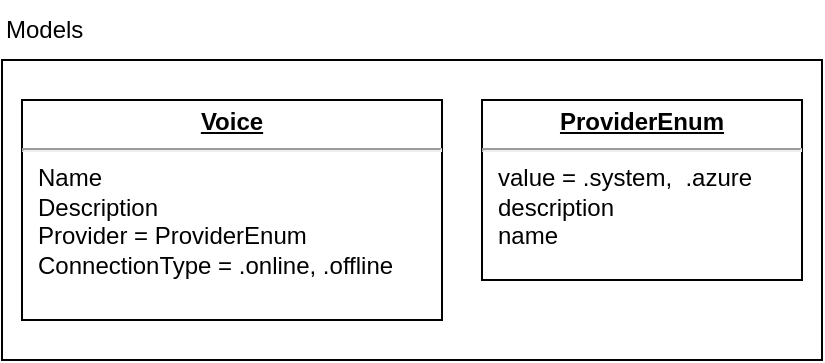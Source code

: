 <mxfile version="21.1.4" type="github">
  <diagram name="Page-1" id="ZOMPnf_Qf6jLGYzsngLL">
    <mxGraphModel dx="3363" dy="1920" grid="1" gridSize="10" guides="1" tooltips="1" connect="1" arrows="1" fold="1" page="1" pageScale="1" pageWidth="850" pageHeight="1100" math="0" shadow="0">
      <root>
        <mxCell id="0" />
        <mxCell id="1" parent="0" />
        <mxCell id="5y53hzmk_r0o_quOetix-7" value="" style="group" vertex="1" connectable="0" parent="1">
          <mxGeometry x="15" y="20" width="410" height="180" as="geometry" />
        </mxCell>
        <mxCell id="5y53hzmk_r0o_quOetix-6" value="" style="rounded=0;whiteSpace=wrap;html=1;" vertex="1" parent="5y53hzmk_r0o_quOetix-7">
          <mxGeometry y="30" width="410" height="150" as="geometry" />
        </mxCell>
        <mxCell id="5y53hzmk_r0o_quOetix-2" value="Models" style="text;html=1;strokeColor=none;fillColor=none;align=left;verticalAlign=middle;whiteSpace=wrap;rounded=0;" vertex="1" parent="5y53hzmk_r0o_quOetix-7">
          <mxGeometry width="60" height="30" as="geometry" />
        </mxCell>
        <mxCell id="5y53hzmk_r0o_quOetix-3" value="&lt;p style=&quot;margin:0px;margin-top:4px;text-align:center;text-decoration:underline;&quot;&gt;&lt;b&gt;Voice&lt;/b&gt;&lt;/p&gt;&lt;hr&gt;&lt;p style=&quot;margin:0px;margin-left:8px;&quot;&gt;Name&lt;/p&gt;&lt;p style=&quot;margin:0px;margin-left:8px;&quot;&gt;Description&lt;/p&gt;&lt;p style=&quot;margin:0px;margin-left:8px;&quot;&gt;Provider = ProviderEnum&lt;br&gt;&lt;/p&gt;&lt;p style=&quot;margin:0px;margin-left:8px;&quot;&gt;ConnectionType = .online, .offline&lt;/p&gt;" style="verticalAlign=top;align=left;overflow=fill;fontSize=12;fontFamily=Helvetica;html=1;whiteSpace=wrap;" vertex="1" parent="5y53hzmk_r0o_quOetix-7">
          <mxGeometry x="10" y="50" width="210" height="110" as="geometry" />
        </mxCell>
        <mxCell id="5y53hzmk_r0o_quOetix-4" value="&lt;p style=&quot;margin:0px;margin-top:4px;text-align:center;text-decoration:underline;&quot;&gt;&lt;b&gt;ProviderEnum&lt;/b&gt;&lt;/p&gt;&lt;hr&gt;&lt;p style=&quot;margin:0px;margin-left:8px;&quot;&gt;&lt;span style=&quot;background-color: initial;&quot;&gt;value = .system,&amp;nbsp; .azure&lt;/span&gt;&lt;/p&gt;&lt;p style=&quot;margin:0px;margin-left:8px;&quot;&gt;description&lt;/p&gt;&lt;p style=&quot;margin:0px;margin-left:8px;&quot;&gt;name&lt;/p&gt;" style="verticalAlign=top;align=left;overflow=fill;fontSize=12;fontFamily=Helvetica;html=1;whiteSpace=wrap;" vertex="1" parent="5y53hzmk_r0o_quOetix-7">
          <mxGeometry x="240" y="50" width="160" height="90" as="geometry" />
        </mxCell>
      </root>
    </mxGraphModel>
  </diagram>
</mxfile>
